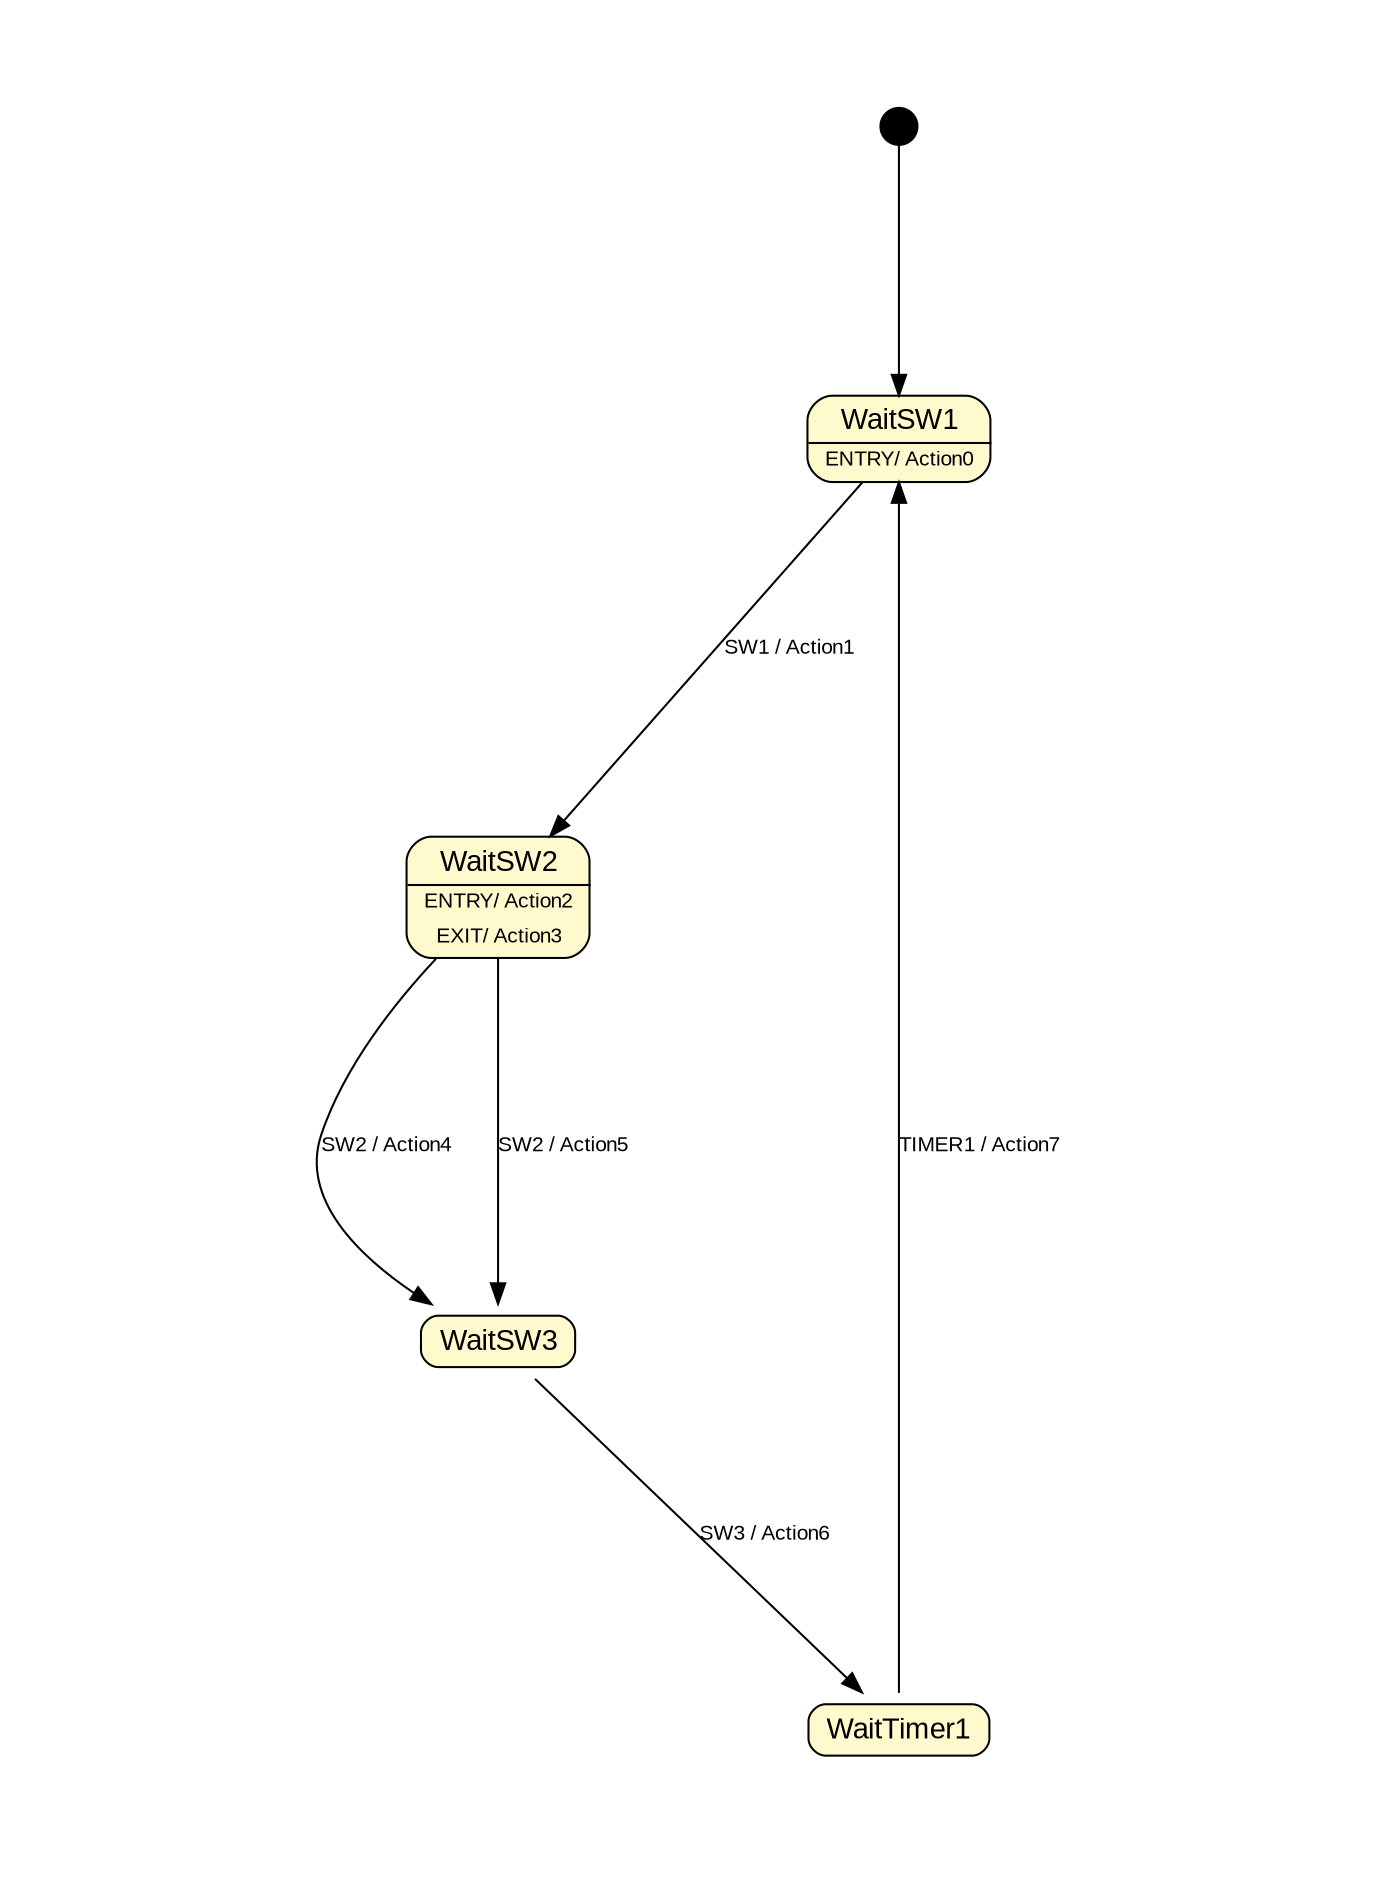 digraph {
    ratio = "fill"
    size = "8.3,11.7!"
    margin = 0.5
    fontname = "arial"
    fontsize = 10

    node [
        fontname = "arial",
        fontsize = 14,
        shape = "none",
        margin = 0
    ]

    edge [
        fontname = "arial",
        fontsize = 10
    ]

    START [
        label= "",
        width = "0.25",
        height = "0.25",
        shape = "circle",
        style = "filled",
        fillcolor ="black"
    ]

    WaitSW1 [
        label = <<table cellborder="0" style="rounded" bgcolor="lemonchiffon"><tr><td><font point-size="14"> WaitSW1 </font></td></tr><hr/><tr><td><font point-size="10"> ENTRY/ Action0 </font></td></tr></table>>
    ];

    WaitSW2 [
        label = <<table cellborder="0" style="rounded" bgcolor="lemonchiffon"><tr><td><font point-size="14"> WaitSW2 </font></td></tr><hr/><tr><td><font point-size="10"> ENTRY/ Action2 </font></td></tr><tr><td><font point-size="10"> EXIT/ Action3 </font></td></tr></table>>
    ];

    WaitSW3 [
        label = <<table cellborder="0" style="rounded" bgcolor="lemonchiffon"><tr><td><font point-size="14"> WaitSW3 </font></td></tr></table>>
    ];

    WaitTimer1 [
        label = <<table cellborder="0" style="rounded" bgcolor="lemonchiffon"><tr><td><font point-size="14"> WaitTimer1 </font></td></tr></table>>
    ];


    START->WaitSW1

    WaitSW1->WaitSW2 [
        label = "SW1 / Action1"
    ];

    WaitSW2->WaitSW3 [
        label = "SW2 / Action4"
    ];
    WaitSW2->WaitSW3 [
        label = "SW2 / Action5"
    ];

    WaitSW3->WaitTimer1 [
        label = "SW3 / Action6"
    ];

    WaitTimer1->WaitSW1 [
        label = "TIMER1 / Action7"
    ];

}
